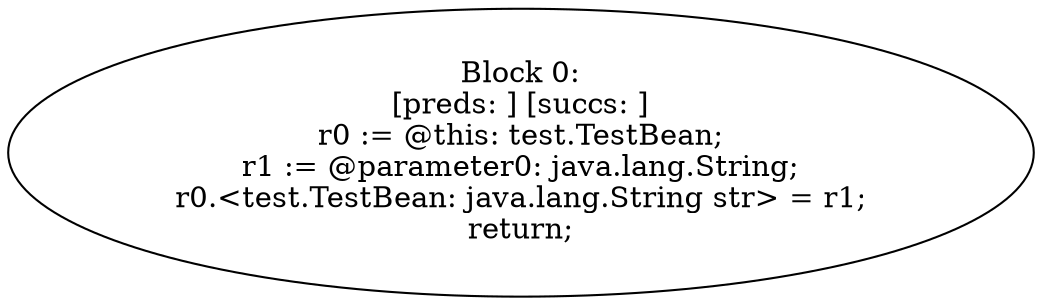 digraph "unitGraph" {
    "Block 0:
[preds: ] [succs: ]
r0 := @this: test.TestBean;
r1 := @parameter0: java.lang.String;
r0.<test.TestBean: java.lang.String str> = r1;
return;
"
}
